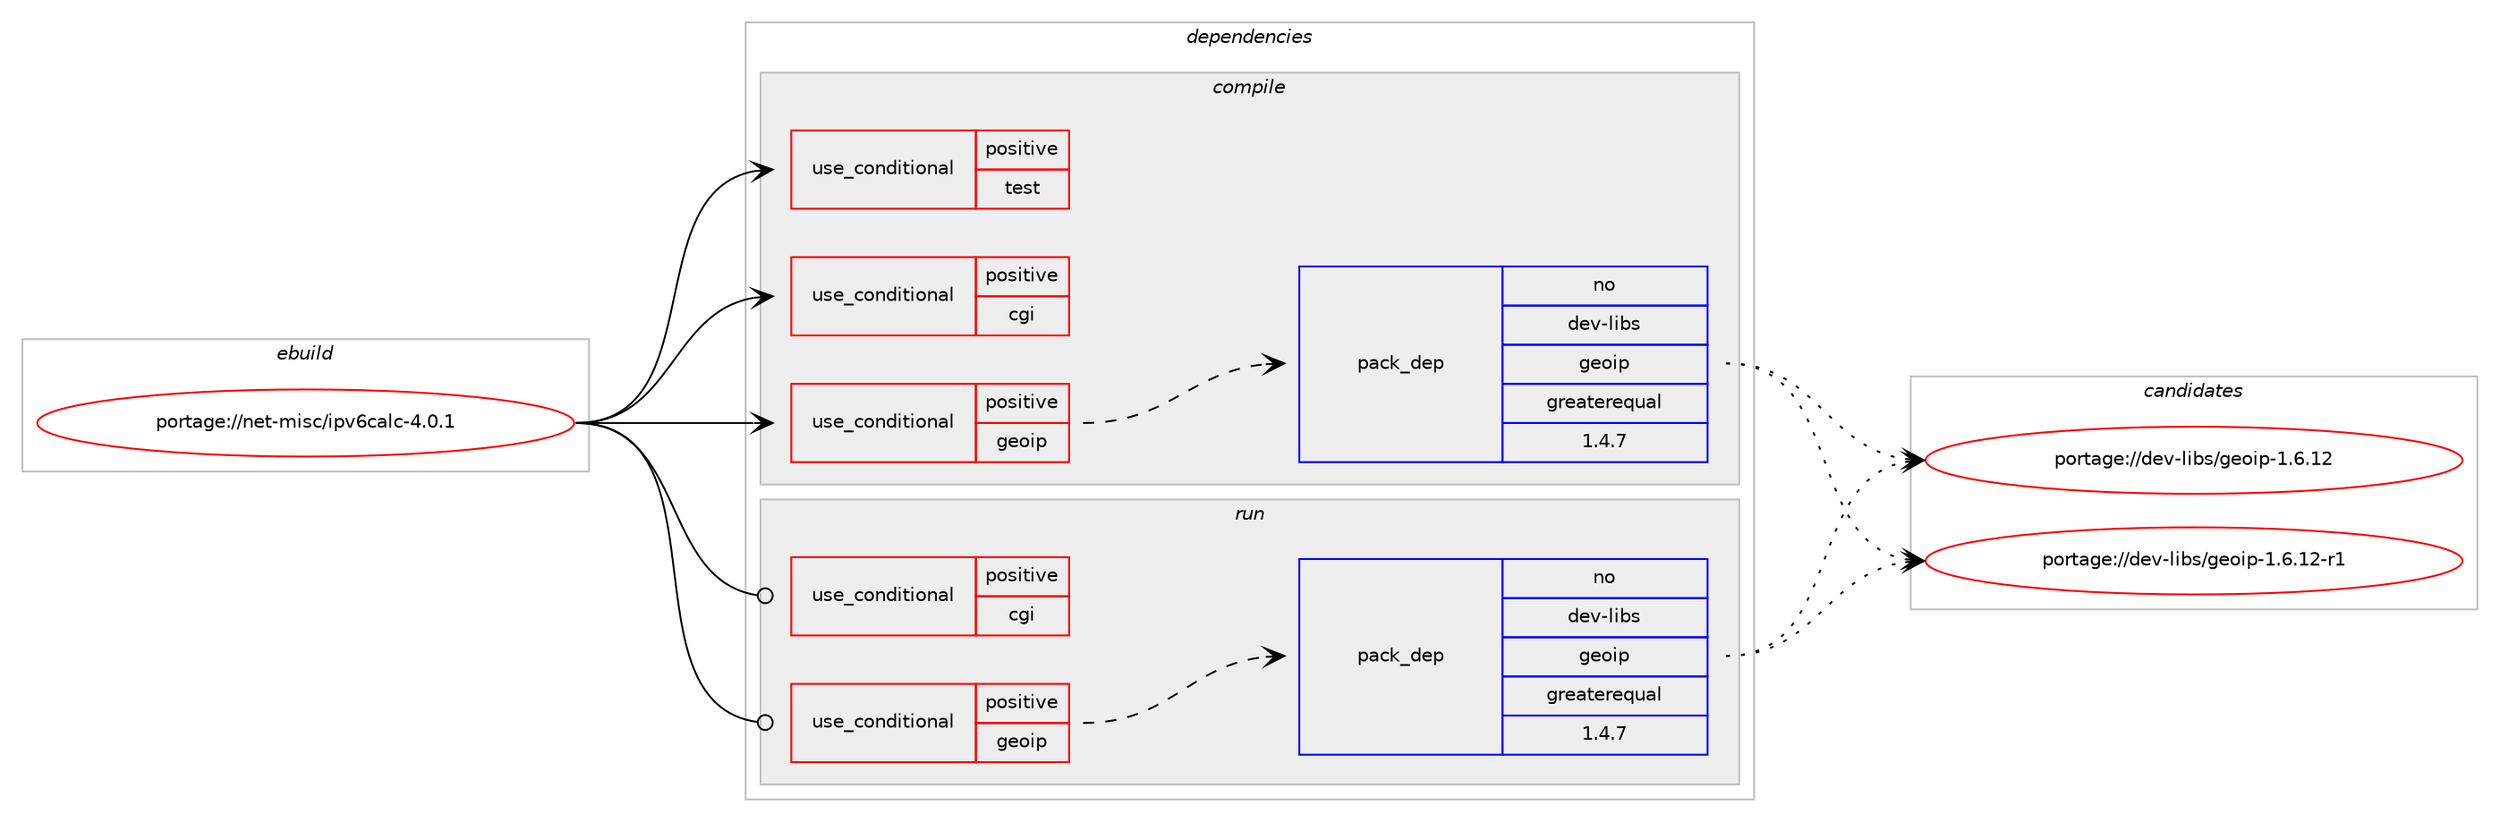 digraph prolog {

# *************
# Graph options
# *************

newrank=true;
concentrate=true;
compound=true;
graph [rankdir=LR,fontname=Helvetica,fontsize=10,ranksep=1.5];#, ranksep=2.5, nodesep=0.2];
edge  [arrowhead=vee];
node  [fontname=Helvetica,fontsize=10];

# **********
# The ebuild
# **********

subgraph cluster_leftcol {
color=gray;
rank=same;
label=<<i>ebuild</i>>;
id [label="portage://net-misc/ipv6calc-4.0.1", color=red, width=4, href="../net-misc/ipv6calc-4.0.1.svg"];
}

# ****************
# The dependencies
# ****************

subgraph cluster_midcol {
color=gray;
label=<<i>dependencies</i>>;
subgraph cluster_compile {
fillcolor="#eeeeee";
style=filled;
label=<<i>compile</i>>;
subgraph cond181 {
dependency270 [label=<<TABLE BORDER="0" CELLBORDER="1" CELLSPACING="0" CELLPADDING="4"><TR><TD ROWSPAN="3" CELLPADDING="10">use_conditional</TD></TR><TR><TD>positive</TD></TR><TR><TD>cgi</TD></TR></TABLE>>, shape=none, color=red];
# *** BEGIN UNKNOWN DEPENDENCY TYPE (TODO) ***
# dependency270 -> package_dependency(portage://net-misc/ipv6calc-4.0.1,install,no,dev-perl,URI,none,[,,],[],[])
# *** END UNKNOWN DEPENDENCY TYPE (TODO) ***

# *** BEGIN UNKNOWN DEPENDENCY TYPE (TODO) ***
# dependency270 -> package_dependency(portage://net-misc/ipv6calc-4.0.1,install,no,dev-perl,Digest-SHA1,none,[,,],[],[])
# *** END UNKNOWN DEPENDENCY TYPE (TODO) ***

}
id:e -> dependency270:w [weight=20,style="solid",arrowhead="vee"];
subgraph cond182 {
dependency271 [label=<<TABLE BORDER="0" CELLBORDER="1" CELLSPACING="0" CELLPADDING="4"><TR><TD ROWSPAN="3" CELLPADDING="10">use_conditional</TD></TR><TR><TD>positive</TD></TR><TR><TD>geoip</TD></TR></TABLE>>, shape=none, color=red];
subgraph pack88 {
dependency272 [label=<<TABLE BORDER="0" CELLBORDER="1" CELLSPACING="0" CELLPADDING="4" WIDTH="220"><TR><TD ROWSPAN="6" CELLPADDING="30">pack_dep</TD></TR><TR><TD WIDTH="110">no</TD></TR><TR><TD>dev-libs</TD></TR><TR><TD>geoip</TD></TR><TR><TD>greaterequal</TD></TR><TR><TD>1.4.7</TD></TR></TABLE>>, shape=none, color=blue];
}
dependency271:e -> dependency272:w [weight=20,style="dashed",arrowhead="vee"];
}
id:e -> dependency271:w [weight=20,style="solid",arrowhead="vee"];
subgraph cond183 {
dependency273 [label=<<TABLE BORDER="0" CELLBORDER="1" CELLSPACING="0" CELLPADDING="4"><TR><TD ROWSPAN="3" CELLPADDING="10">use_conditional</TD></TR><TR><TD>positive</TD></TR><TR><TD>test</TD></TR></TABLE>>, shape=none, color=red];
# *** BEGIN UNKNOWN DEPENDENCY TYPE (TODO) ***
# dependency273 -> package_dependency(portage://net-misc/ipv6calc-4.0.1,install,no,dev-perl,Digest-SHA1,none,[,,],[],[])
# *** END UNKNOWN DEPENDENCY TYPE (TODO) ***

}
id:e -> dependency273:w [weight=20,style="solid",arrowhead="vee"];
# *** BEGIN UNKNOWN DEPENDENCY TYPE (TODO) ***
# id -> package_dependency(portage://net-misc/ipv6calc-4.0.1,install,no,dev-libs,openssl,none,[,,],any_same_slot,[])
# *** END UNKNOWN DEPENDENCY TYPE (TODO) ***

}
subgraph cluster_compileandrun {
fillcolor="#eeeeee";
style=filled;
label=<<i>compile and run</i>>;
}
subgraph cluster_run {
fillcolor="#eeeeee";
style=filled;
label=<<i>run</i>>;
subgraph cond184 {
dependency274 [label=<<TABLE BORDER="0" CELLBORDER="1" CELLSPACING="0" CELLPADDING="4"><TR><TD ROWSPAN="3" CELLPADDING="10">use_conditional</TD></TR><TR><TD>positive</TD></TR><TR><TD>cgi</TD></TR></TABLE>>, shape=none, color=red];
# *** BEGIN UNKNOWN DEPENDENCY TYPE (TODO) ***
# dependency274 -> package_dependency(portage://net-misc/ipv6calc-4.0.1,run,no,dev-perl,URI,none,[,,],[],[])
# *** END UNKNOWN DEPENDENCY TYPE (TODO) ***

# *** BEGIN UNKNOWN DEPENDENCY TYPE (TODO) ***
# dependency274 -> package_dependency(portage://net-misc/ipv6calc-4.0.1,run,no,dev-perl,Digest-SHA1,none,[,,],[],[])
# *** END UNKNOWN DEPENDENCY TYPE (TODO) ***

}
id:e -> dependency274:w [weight=20,style="solid",arrowhead="odot"];
subgraph cond185 {
dependency275 [label=<<TABLE BORDER="0" CELLBORDER="1" CELLSPACING="0" CELLPADDING="4"><TR><TD ROWSPAN="3" CELLPADDING="10">use_conditional</TD></TR><TR><TD>positive</TD></TR><TR><TD>geoip</TD></TR></TABLE>>, shape=none, color=red];
subgraph pack89 {
dependency276 [label=<<TABLE BORDER="0" CELLBORDER="1" CELLSPACING="0" CELLPADDING="4" WIDTH="220"><TR><TD ROWSPAN="6" CELLPADDING="30">pack_dep</TD></TR><TR><TD WIDTH="110">no</TD></TR><TR><TD>dev-libs</TD></TR><TR><TD>geoip</TD></TR><TR><TD>greaterequal</TD></TR><TR><TD>1.4.7</TD></TR></TABLE>>, shape=none, color=blue];
}
dependency275:e -> dependency276:w [weight=20,style="dashed",arrowhead="vee"];
}
id:e -> dependency275:w [weight=20,style="solid",arrowhead="odot"];
# *** BEGIN UNKNOWN DEPENDENCY TYPE (TODO) ***
# id -> package_dependency(portage://net-misc/ipv6calc-4.0.1,run,no,dev-libs,openssl,none,[,,],any_same_slot,[])
# *** END UNKNOWN DEPENDENCY TYPE (TODO) ***

}
}

# **************
# The candidates
# **************

subgraph cluster_choices {
rank=same;
color=gray;
label=<<i>candidates</i>>;

subgraph choice88 {
color=black;
nodesep=1;
choice10010111845108105981154710310111110511245494654464950 [label="portage://dev-libs/geoip-1.6.12", color=red, width=4,href="../dev-libs/geoip-1.6.12.svg"];
choice100101118451081059811547103101111105112454946544649504511449 [label="portage://dev-libs/geoip-1.6.12-r1", color=red, width=4,href="../dev-libs/geoip-1.6.12-r1.svg"];
dependency272:e -> choice10010111845108105981154710310111110511245494654464950:w [style=dotted,weight="100"];
dependency272:e -> choice100101118451081059811547103101111105112454946544649504511449:w [style=dotted,weight="100"];
}
subgraph choice89 {
color=black;
nodesep=1;
choice10010111845108105981154710310111110511245494654464950 [label="portage://dev-libs/geoip-1.6.12", color=red, width=4,href="../dev-libs/geoip-1.6.12.svg"];
choice100101118451081059811547103101111105112454946544649504511449 [label="portage://dev-libs/geoip-1.6.12-r1", color=red, width=4,href="../dev-libs/geoip-1.6.12-r1.svg"];
dependency276:e -> choice10010111845108105981154710310111110511245494654464950:w [style=dotted,weight="100"];
dependency276:e -> choice100101118451081059811547103101111105112454946544649504511449:w [style=dotted,weight="100"];
}
}

}
